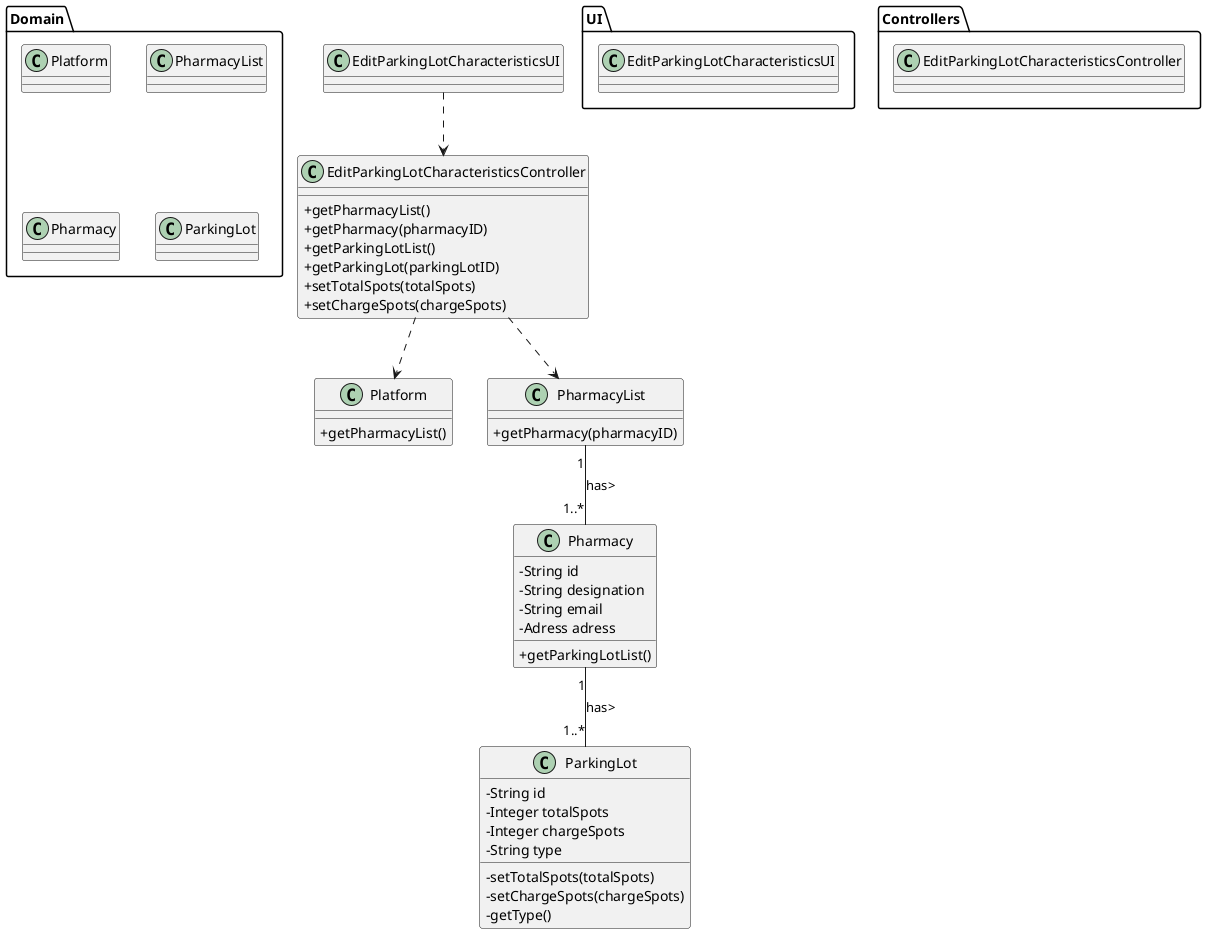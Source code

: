 @startuml
skinparam classAttributeIconSize 0

package UI <<Folder>> {
  class EditParkingLotCharacteristicsUI
}

package Controllers <<Folder>> {
  class EditParkingLotCharacteristicsController
}

package Domain <<Folder>> {
  class Platform
  class PharmacyList
  class Pharmacy
  class ParkingLot
}

class EditParkingLotCharacteristicsUI {
}

class EditParkingLotCharacteristicsController {
  +getPharmacyList()
  +getPharmacy(pharmacyID)
  +getParkingLotList()
  +getParkingLot(parkingLotID)
  +setTotalSpots(totalSpots)
  +setChargeSpots(chargeSpots)
}

class Platform {
  +getPharmacyList()
}

class Pharmacy {
  -String id
  -String designation
  -String email
  -Adress adress
  +getParkingLotList()
}

class PharmacyList{
  +getPharmacy(pharmacyID)
}

class ParkingLot{
  -String id
  -Integer totalSpots
  -Integer chargeSpots
  -String type
  -setTotalSpots(totalSpots)
  -setChargeSpots(chargeSpots)
  -getType()
}

EditParkingLotCharacteristicsUI ..> EditParkingLotCharacteristicsController

EditParkingLotCharacteristicsController ..> Platform
EditParkingLotCharacteristicsController ..> PharmacyList

PharmacyList"1" -- "1..*" Pharmacy : has>
Pharmacy"1" -- "1..*" ParkingLot : has>


@enduml
